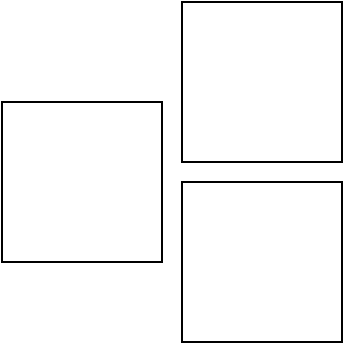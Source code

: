 <mxfile version="15.8.5" type="github">
  <diagram id="_UdUH8BqWTTin3_DlJbV" name="Page-1">
    <mxGraphModel dx="716" dy="359" grid="1" gridSize="10" guides="1" tooltips="1" connect="1" arrows="1" fold="1" page="1" pageScale="1" pageWidth="827" pageHeight="1169" math="0" shadow="0">
      <root>
        <mxCell id="0" />
        <mxCell id="1" parent="0" />
        <mxCell id="KwCB1mW75415cB3Xg6PM-1" value="" style="whiteSpace=wrap;html=1;aspect=fixed;" vertex="1" parent="1">
          <mxGeometry x="210" y="190" width="80" height="80" as="geometry" />
        </mxCell>
        <mxCell id="KwCB1mW75415cB3Xg6PM-2" value="" style="whiteSpace=wrap;html=1;aspect=fixed;" vertex="1" parent="1">
          <mxGeometry x="300" y="230" width="80" height="80" as="geometry" />
        </mxCell>
        <mxCell id="KwCB1mW75415cB3Xg6PM-3" value="" style="whiteSpace=wrap;html=1;aspect=fixed;" vertex="1" parent="1">
          <mxGeometry x="300" y="140" width="80" height="80" as="geometry" />
        </mxCell>
      </root>
    </mxGraphModel>
  </diagram>
</mxfile>
